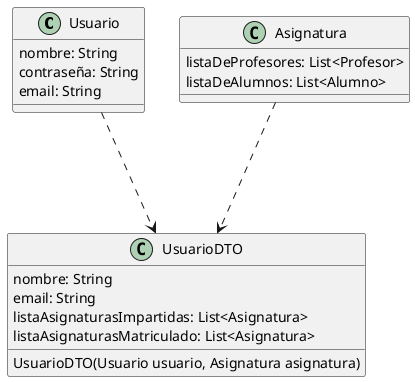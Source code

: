 @startuml
class Usuario {
   nombre: String
   contraseña: String
   email: String
}

class Asignatura {
   listaDeProfesores: List<Profesor>
   listaDeAlumnos: List<Alumno>
}

class UsuarioDTO {
   nombre: String
   email: String
   listaAsignaturasImpartidas: List<Asignatura>
   listaAsignaturasMatriculado: List<Asignatura>
   UsuarioDTO(Usuario usuario, Asignatura asignatura)
}

Usuario -.-> UsuarioDTO
Asignatura -.-> UsuarioDTO

@enduml
